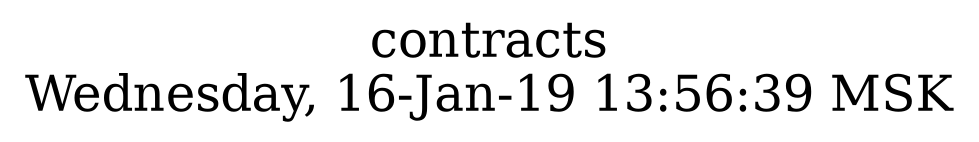digraph G {
graph [
  fontsize="24";
  label="contracts\nWednesday, 16-Jan-19 13:56:39 MSK";
  nojustify=true;
  ordering=out;
  rankdir=LR;
  size="30";
];
}
